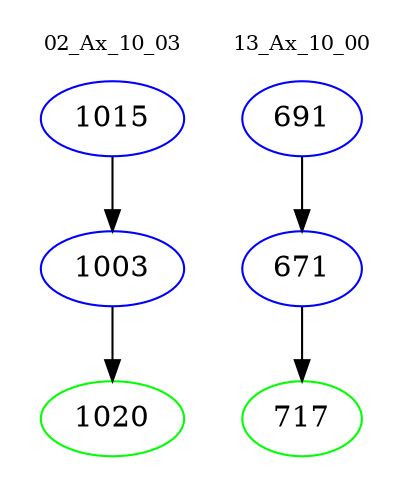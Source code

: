 digraph{
subgraph cluster_0 {
color = white
label = "02_Ax_10_03";
fontsize=10;
T0_1015 [label="1015", color="blue"]
T0_1015 -> T0_1003 [color="black"]
T0_1003 [label="1003", color="blue"]
T0_1003 -> T0_1020 [color="black"]
T0_1020 [label="1020", color="green"]
}
subgraph cluster_1 {
color = white
label = "13_Ax_10_00";
fontsize=10;
T1_691 [label="691", color="blue"]
T1_691 -> T1_671 [color="black"]
T1_671 [label="671", color="blue"]
T1_671 -> T1_717 [color="black"]
T1_717 [label="717", color="green"]
}
}

